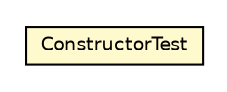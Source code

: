 #!/usr/local/bin/dot
#
# Class diagram 
# Generated by UmlGraph version 4.6 (http://www.spinellis.gr/sw/umlgraph)
#

digraph G {
	edge [fontname="Helvetica",fontsize=10,labelfontname="Helvetica",labelfontsize=10];
	node [fontname="Helvetica",fontsize=10,shape=plaintext];
	// org.synchronoss.cpo.cassandra.ConstructorTest
	c3273 [label=<<table border="0" cellborder="1" cellspacing="0" cellpadding="2" port="p" bgcolor="lemonChiffon" href="./ConstructorTest.html">
		<tr><td><table border="0" cellspacing="0" cellpadding="1">
			<tr><td> ConstructorTest </td></tr>
		</table></td></tr>
		</table>>, fontname="Helvetica", fontcolor="black", fontsize=9.0];
}

